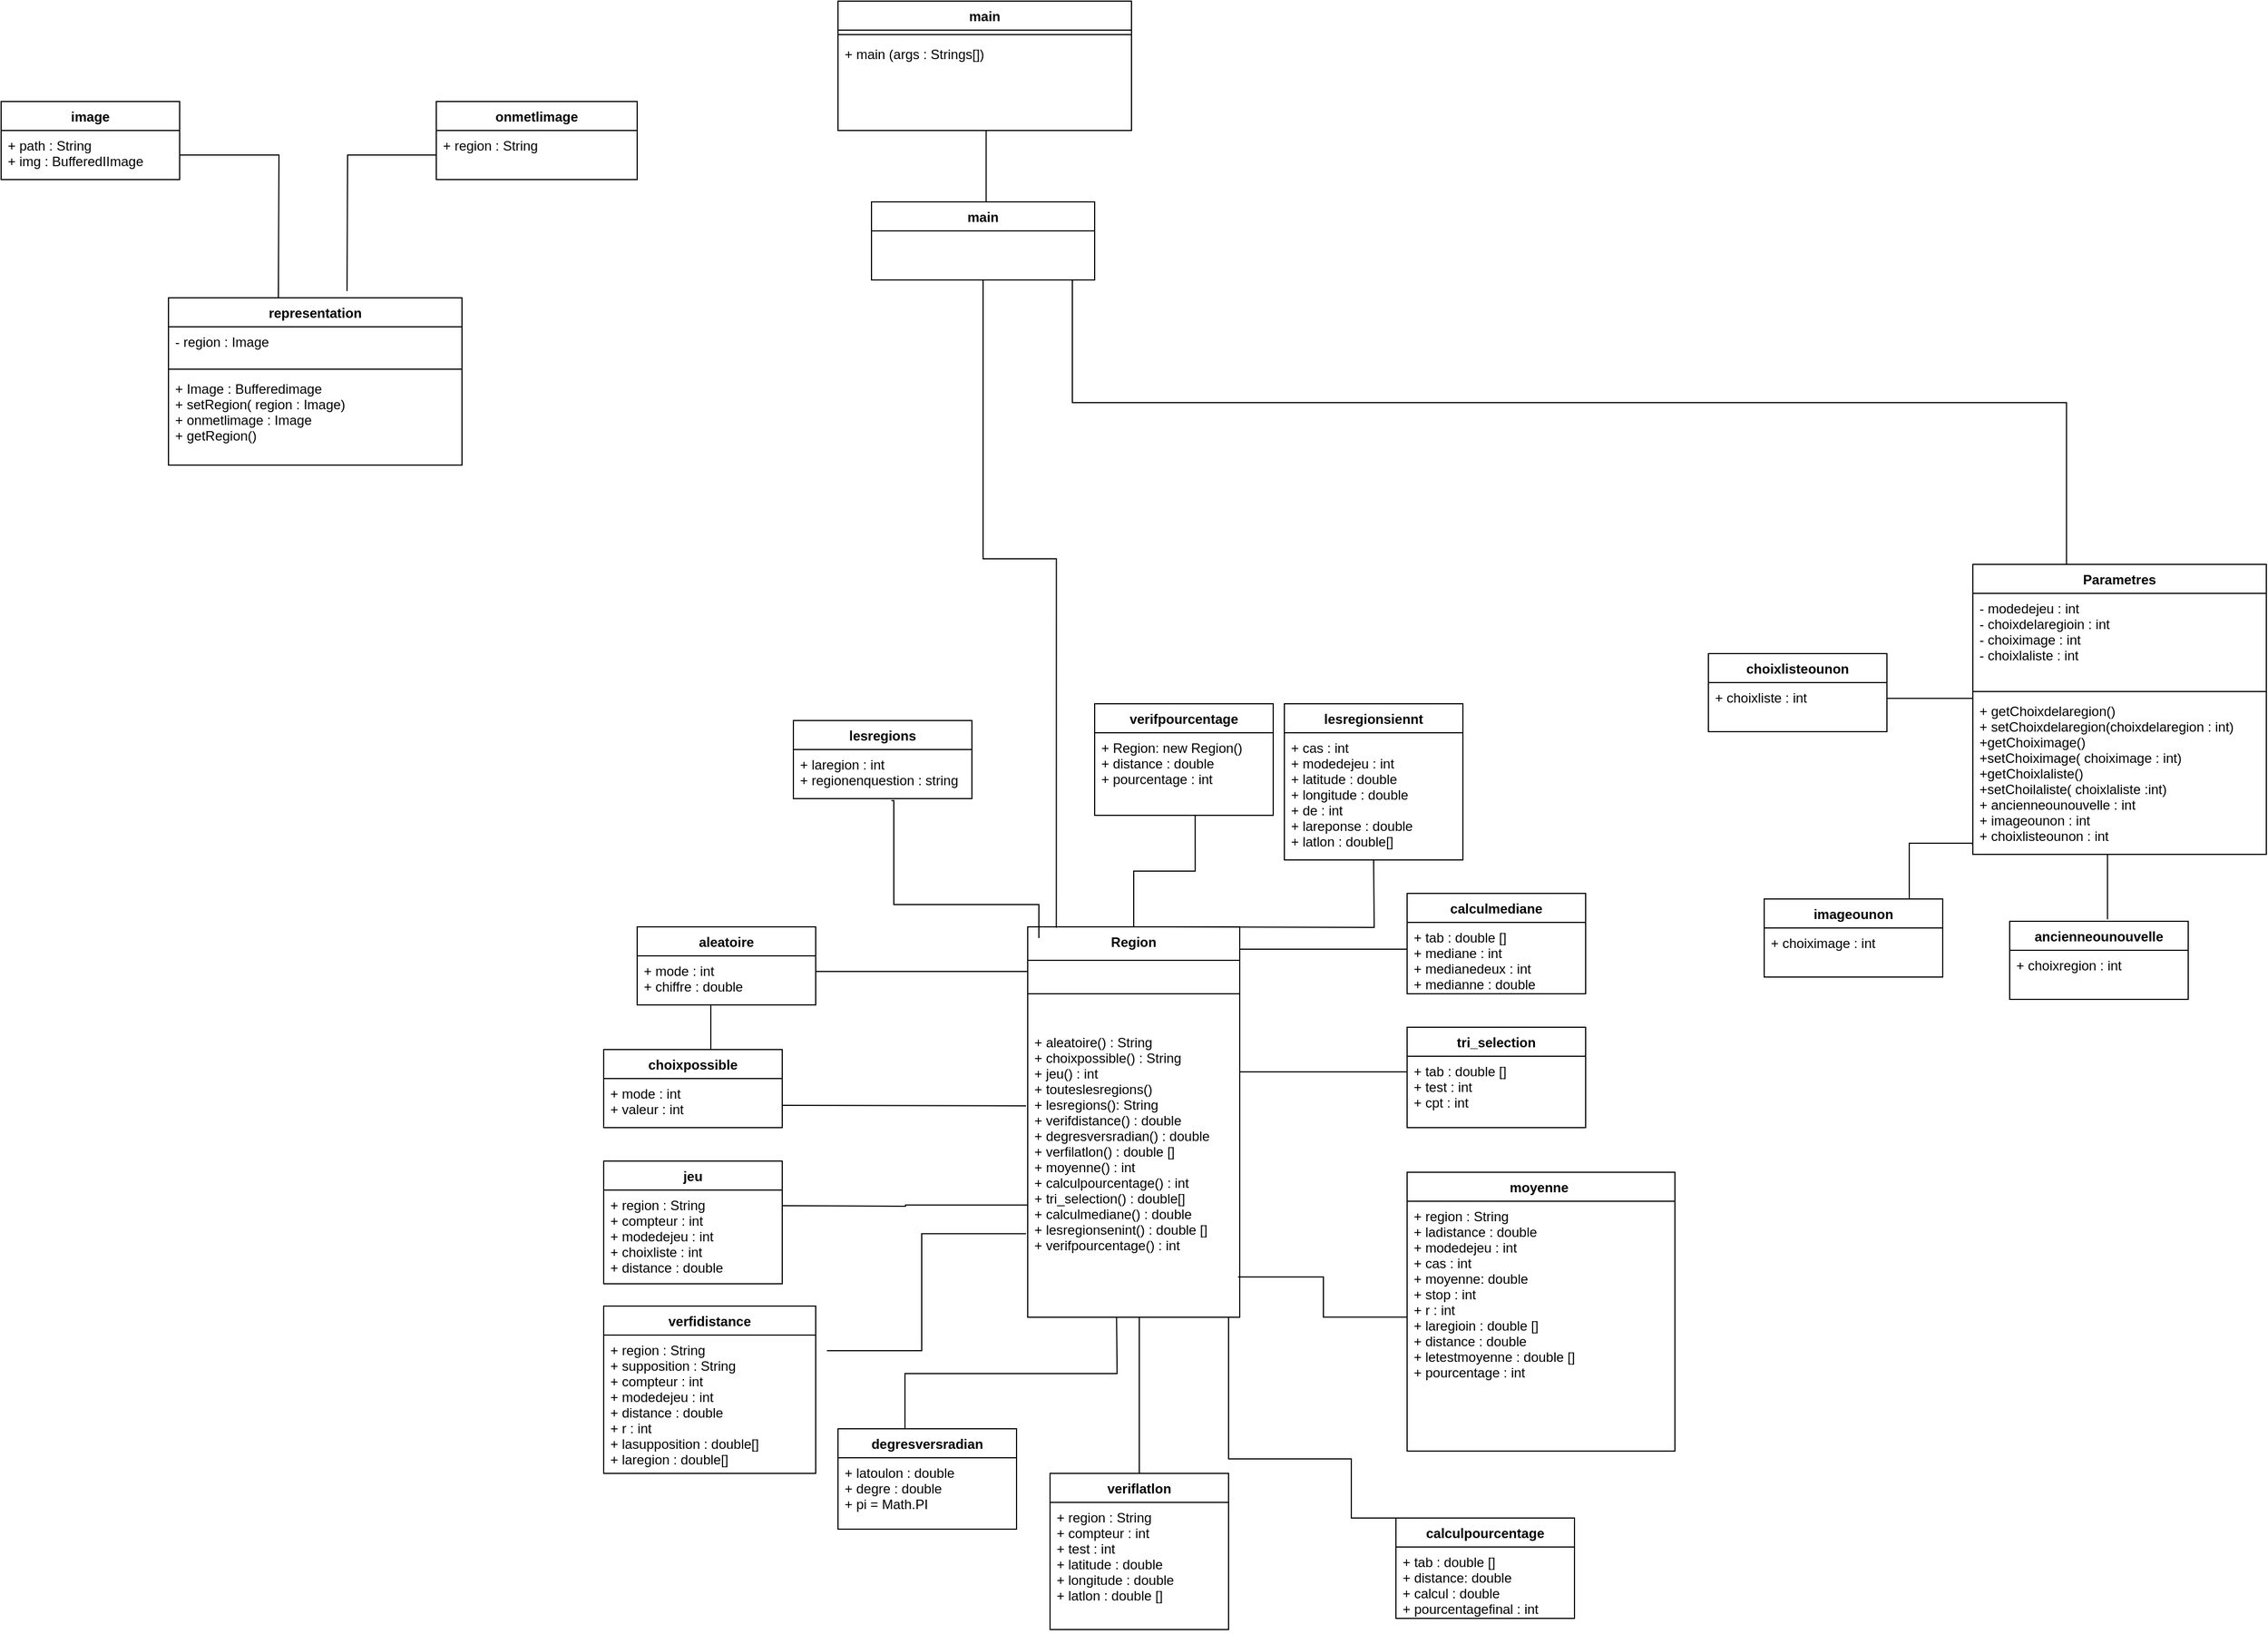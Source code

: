 <mxfile version="17.2.1" type="device"><diagram id="EODy-G1u0bHuAH88QIR3" name="Page-1"><mxGraphModel dx="3718" dy="2780" grid="1" gridSize="10" guides="1" tooltips="1" connect="1" arrows="1" fold="1" page="1" pageScale="1" pageWidth="827" pageHeight="1169" math="0" shadow="0"><root><mxCell id="0"/><mxCell id="1" parent="0"/><mxCell id="ho1G23NYBYycIT_ez6w3-9" value="Region" style="swimlane;fontStyle=1;align=center;verticalAlign=top;childLayout=stackLayout;horizontal=1;startSize=30;horizontalStack=0;resizeParent=1;resizeParentMax=0;resizeLast=0;collapsible=1;marginBottom=0;" vertex="1" parent="1"><mxGeometry x="140" y="20" width="190" height="350" as="geometry"/></mxCell><mxCell id="ho1G23NYBYycIT_ez6w3-11" value="" style="line;strokeWidth=1;fillColor=none;align=left;verticalAlign=middle;spacingTop=-1;spacingLeft=3;spacingRight=3;rotatable=0;labelPosition=right;points=[];portConstraint=eastwest;" vertex="1" parent="ho1G23NYBYycIT_ez6w3-9"><mxGeometry y="30" width="190" height="60" as="geometry"/></mxCell><mxCell id="ho1G23NYBYycIT_ez6w3-12" value="+ aleatoire() : String  &#10;+ choixpossible() : String &#10;+ jeu() : int&#10;+ touteslesregions()&#10;+ lesregions(): String &#10;+ verifdistance() : double&#10;+ degresversradian() : double&#10;+ verfilatlon() : double []&#10;+ moyenne() : int&#10;+ calculpourcentage() : int&#10;+ tri_selection() : double[]&#10;+ calculmediane() : double &#10;+ lesregionsenint() : double []&#10;+ verifpourcentage() : int&#10;&#10;&#10;&#10;" style="text;strokeColor=none;fillColor=none;align=left;verticalAlign=top;spacingLeft=4;spacingRight=4;overflow=hidden;rotatable=0;points=[[0,0.5],[1,0.5]];portConstraint=eastwest;" vertex="1" parent="ho1G23NYBYycIT_ez6w3-9"><mxGeometry y="90" width="190" height="260" as="geometry"/></mxCell><mxCell id="ho1G23NYBYycIT_ez6w3-13" value="aleatoire" style="swimlane;fontStyle=1;align=center;verticalAlign=top;childLayout=stackLayout;horizontal=1;startSize=26;horizontalStack=0;resizeParent=1;resizeParentMax=0;resizeLast=0;collapsible=1;marginBottom=0;" vertex="1" parent="1"><mxGeometry x="-210" y="20" width="160" height="70" as="geometry"/></mxCell><mxCell id="ho1G23NYBYycIT_ez6w3-14" value="+ mode : int&#10;+ chiffre : double&#10;&#10;" style="text;strokeColor=none;fillColor=none;align=left;verticalAlign=top;spacingLeft=4;spacingRight=4;overflow=hidden;rotatable=0;points=[[0,0.5],[1,0.5]];portConstraint=eastwest;" vertex="1" parent="ho1G23NYBYycIT_ez6w3-13"><mxGeometry y="26" width="160" height="44" as="geometry"/></mxCell><mxCell id="ho1G23NYBYycIT_ez6w3-25" value="choixpossible" style="swimlane;fontStyle=1;align=center;verticalAlign=top;childLayout=stackLayout;horizontal=1;startSize=26;horizontalStack=0;resizeParent=1;resizeParentMax=0;resizeLast=0;collapsible=1;marginBottom=0;" vertex="1" parent="1"><mxGeometry x="-240" y="130" width="160" height="70" as="geometry"/></mxCell><mxCell id="ho1G23NYBYycIT_ez6w3-26" value="+ mode : int&#10;+ valeur : int&#10;&#10;" style="text;strokeColor=none;fillColor=none;align=left;verticalAlign=top;spacingLeft=4;spacingRight=4;overflow=hidden;rotatable=0;points=[[0,0.5],[1,0.5]];portConstraint=eastwest;" vertex="1" parent="ho1G23NYBYycIT_ez6w3-25"><mxGeometry y="26" width="160" height="44" as="geometry"/></mxCell><mxCell id="ho1G23NYBYycIT_ez6w3-31" value="jeu" style="swimlane;fontStyle=1;align=center;verticalAlign=top;childLayout=stackLayout;horizontal=1;startSize=26;horizontalStack=0;resizeParent=1;resizeParentMax=0;resizeLast=0;collapsible=1;marginBottom=0;" vertex="1" parent="1"><mxGeometry x="-240" y="230" width="160" height="110" as="geometry"/></mxCell><mxCell id="ho1G23NYBYycIT_ez6w3-32" value="+ region : String &#10;+ compteur : int &#10;+ modedejeu : int &#10;+ choixliste : int&#10;+ distance : double&#10;" style="text;strokeColor=none;fillColor=none;align=left;verticalAlign=top;spacingLeft=4;spacingRight=4;overflow=hidden;rotatable=0;points=[[0,0.5],[1,0.5]];portConstraint=eastwest;" vertex="1" parent="ho1G23NYBYycIT_ez6w3-31"><mxGeometry y="26" width="160" height="84" as="geometry"/></mxCell><mxCell id="ho1G23NYBYycIT_ez6w3-35" value="verfidistance" style="swimlane;fontStyle=1;align=center;verticalAlign=top;childLayout=stackLayout;horizontal=1;startSize=26;horizontalStack=0;resizeParent=1;resizeParentMax=0;resizeLast=0;collapsible=1;marginBottom=0;" vertex="1" parent="1"><mxGeometry x="-240" y="360" width="190" height="150" as="geometry"/></mxCell><mxCell id="ho1G23NYBYycIT_ez6w3-36" value="+ region : String &#10;+ supposition : String &#10;+ compteur : int&#10;+ modedejeu : int&#10;+ distance : double &#10;+ r : int&#10;+ lasupposition : double[]&#10;+ laregion : double[] &#10;" style="text;strokeColor=none;fillColor=none;align=left;verticalAlign=top;spacingLeft=4;spacingRight=4;overflow=hidden;rotatable=0;points=[[0,0.5],[1,0.5]];portConstraint=eastwest;" vertex="1" parent="ho1G23NYBYycIT_ez6w3-35"><mxGeometry y="26" width="190" height="124" as="geometry"/></mxCell><mxCell id="ho1G23NYBYycIT_ez6w3-37" value="degresversradian" style="swimlane;fontStyle=1;align=center;verticalAlign=top;childLayout=stackLayout;horizontal=1;startSize=26;horizontalStack=0;resizeParent=1;resizeParentMax=0;resizeLast=0;collapsible=1;marginBottom=0;" vertex="1" parent="1"><mxGeometry x="-30" y="470" width="160" height="90" as="geometry"/></mxCell><mxCell id="ho1G23NYBYycIT_ez6w3-38" value="+ latoulon : double&#10;+ degre : double&#10;+ pi = Math.PI&#10;&#10;" style="text;strokeColor=none;fillColor=none;align=left;verticalAlign=top;spacingLeft=4;spacingRight=4;overflow=hidden;rotatable=0;points=[[0,0.5],[1,0.5]];portConstraint=eastwest;" vertex="1" parent="ho1G23NYBYycIT_ez6w3-37"><mxGeometry y="26" width="160" height="64" as="geometry"/></mxCell><mxCell id="ho1G23NYBYycIT_ez6w3-39" value="veriflatlon" style="swimlane;fontStyle=1;align=center;verticalAlign=top;childLayout=stackLayout;horizontal=1;startSize=26;horizontalStack=0;resizeParent=1;resizeParentMax=0;resizeLast=0;collapsible=1;marginBottom=0;" vertex="1" parent="1"><mxGeometry x="160" y="510" width="160" height="140" as="geometry"/></mxCell><mxCell id="ho1G23NYBYycIT_ez6w3-40" value="+ region : String &#10;+ compteur : int &#10;+ test : int&#10;+ latitude : double&#10;+ longitude : double&#10;+ latlon : double []&#10;&#10;" style="text;strokeColor=none;fillColor=none;align=left;verticalAlign=top;spacingLeft=4;spacingRight=4;overflow=hidden;rotatable=0;points=[[0,0.5],[1,0.5]];portConstraint=eastwest;" vertex="1" parent="ho1G23NYBYycIT_ez6w3-39"><mxGeometry y="26" width="160" height="114" as="geometry"/></mxCell><mxCell id="ho1G23NYBYycIT_ez6w3-41" value="moyenne " style="swimlane;fontStyle=1;align=center;verticalAlign=top;childLayout=stackLayout;horizontal=1;startSize=26;horizontalStack=0;resizeParent=1;resizeParentMax=0;resizeLast=0;collapsible=1;marginBottom=0;" vertex="1" parent="1"><mxGeometry x="480" y="240" width="240" height="250" as="geometry"/></mxCell><mxCell id="ho1G23NYBYycIT_ez6w3-42" value="+ region : String &#10;+ ladistance : double &#10;+ modedejeu : int&#10;+ cas : int&#10;+ moyenne: double&#10;+ stop : int &#10;+ r : int &#10;+ laregioin : double []&#10;+ distance : double &#10;+ letestmoyenne : double []&#10;+ pourcentage : int &#10; &#10;" style="text;strokeColor=none;fillColor=none;align=left;verticalAlign=top;spacingLeft=4;spacingRight=4;overflow=hidden;rotatable=0;points=[[0,0.5],[1,0.5]];portConstraint=eastwest;" vertex="1" parent="ho1G23NYBYycIT_ez6w3-41"><mxGeometry y="26" width="240" height="224" as="geometry"/></mxCell><mxCell id="ho1G23NYBYycIT_ez6w3-45" value="tri_selection" style="swimlane;fontStyle=1;align=center;verticalAlign=top;childLayout=stackLayout;horizontal=1;startSize=26;horizontalStack=0;resizeParent=1;resizeParentMax=0;resizeLast=0;collapsible=1;marginBottom=0;" vertex="1" parent="1"><mxGeometry x="480" y="110" width="160" height="90" as="geometry"/></mxCell><mxCell id="ho1G23NYBYycIT_ez6w3-46" value="+ tab : double [] &#10;+ test : int&#10;+ cpt : int&#10;&#10;" style="text;strokeColor=none;fillColor=none;align=left;verticalAlign=top;spacingLeft=4;spacingRight=4;overflow=hidden;rotatable=0;points=[[0,0.5],[1,0.5]];portConstraint=eastwest;" vertex="1" parent="ho1G23NYBYycIT_ez6w3-45"><mxGeometry y="26" width="160" height="64" as="geometry"/></mxCell><mxCell id="ho1G23NYBYycIT_ez6w3-47" value="calculmediane" style="swimlane;fontStyle=1;align=center;verticalAlign=top;childLayout=stackLayout;horizontal=1;startSize=26;horizontalStack=0;resizeParent=1;resizeParentMax=0;resizeLast=0;collapsible=1;marginBottom=0;" vertex="1" parent="1"><mxGeometry x="480" y="-10" width="160" height="90" as="geometry"/></mxCell><mxCell id="ho1G23NYBYycIT_ez6w3-48" value="+ tab : double [] &#10;+ mediane : int&#10;+ medianedeux : int&#10;+ medianne : double&#10;&#10;" style="text;strokeColor=none;fillColor=none;align=left;verticalAlign=top;spacingLeft=4;spacingRight=4;overflow=hidden;rotatable=0;points=[[0,0.5],[1,0.5]];portConstraint=eastwest;" vertex="1" parent="ho1G23NYBYycIT_ez6w3-47"><mxGeometry y="26" width="160" height="64" as="geometry"/></mxCell><mxCell id="ho1G23NYBYycIT_ez6w3-49" value="lesregionsiennt" style="swimlane;fontStyle=1;align=center;verticalAlign=top;childLayout=stackLayout;horizontal=1;startSize=26;horizontalStack=0;resizeParent=1;resizeParentMax=0;resizeLast=0;collapsible=1;marginBottom=0;" vertex="1" parent="1"><mxGeometry x="370" y="-180" width="160" height="140" as="geometry"/></mxCell><mxCell id="ho1G23NYBYycIT_ez6w3-50" value="+ cas : int&#10;+ modedejeu : int &#10;+ latitude : double&#10;+ longitude : double&#10;+ de : int &#10;+ lareponse : double&#10;+ latlon : double[]&#10;&#10;" style="text;strokeColor=none;fillColor=none;align=left;verticalAlign=top;spacingLeft=4;spacingRight=4;overflow=hidden;rotatable=0;points=[[0,0.5],[1,0.5]];portConstraint=eastwest;" vertex="1" parent="ho1G23NYBYycIT_ez6w3-49"><mxGeometry y="26" width="160" height="114" as="geometry"/></mxCell><mxCell id="ho1G23NYBYycIT_ez6w3-51" value="verifpourcentage" style="swimlane;fontStyle=1;align=center;verticalAlign=top;childLayout=stackLayout;horizontal=1;startSize=26;horizontalStack=0;resizeParent=1;resizeParentMax=0;resizeLast=0;collapsible=1;marginBottom=0;" vertex="1" parent="1"><mxGeometry x="200" y="-180" width="160" height="100" as="geometry"/></mxCell><mxCell id="ho1G23NYBYycIT_ez6w3-52" value="+ Region: new Region() &#10;+ distance : double&#10;+ pourcentage : int&#10;" style="text;strokeColor=none;fillColor=none;align=left;verticalAlign=top;spacingLeft=4;spacingRight=4;overflow=hidden;rotatable=0;points=[[0,0.5],[1,0.5]];portConstraint=eastwest;" vertex="1" parent="ho1G23NYBYycIT_ez6w3-51"><mxGeometry y="26" width="160" height="74" as="geometry"/></mxCell><mxCell id="ho1G23NYBYycIT_ez6w3-57" value="" style="endArrow=none;html=1;edgeStyle=orthogonalEdgeStyle;rounded=0;" edge="1" parent="1"><mxGeometry relative="1" as="geometry"><mxPoint x="-50" y="60" as="sourcePoint"/><mxPoint x="140" y="60" as="targetPoint"/></mxGeometry></mxCell><mxCell id="ho1G23NYBYycIT_ez6w3-60" value="" style="endArrow=none;html=1;edgeStyle=orthogonalEdgeStyle;rounded=0;entryX=-0.008;entryY=0.271;entryDx=0;entryDy=0;entryPerimeter=0;" edge="1" parent="1" target="ho1G23NYBYycIT_ez6w3-12"><mxGeometry relative="1" as="geometry"><mxPoint x="-80" y="180" as="sourcePoint"/><mxPoint x="110" y="180" as="targetPoint"/></mxGeometry></mxCell><mxCell id="ho1G23NYBYycIT_ez6w3-63" value="" style="endArrow=none;html=1;edgeStyle=orthogonalEdgeStyle;rounded=0;entryX=-0.002;entryY=0.613;entryDx=0;entryDy=0;entryPerimeter=0;" edge="1" parent="1" target="ho1G23NYBYycIT_ez6w3-12"><mxGeometry relative="1" as="geometry"><mxPoint x="-80" y="270" as="sourcePoint"/><mxPoint x="110" y="270" as="targetPoint"/></mxGeometry></mxCell><mxCell id="ho1G23NYBYycIT_ez6w3-66" value="" style="endArrow=none;html=1;edgeStyle=orthogonalEdgeStyle;rounded=0;entryX=-0.008;entryY=0.712;entryDx=0;entryDy=0;entryPerimeter=0;exitX=1.053;exitY=0.113;exitDx=0;exitDy=0;exitPerimeter=0;" edge="1" parent="1" source="ho1G23NYBYycIT_ez6w3-36" target="ho1G23NYBYycIT_ez6w3-12"><mxGeometry relative="1" as="geometry"><mxPoint x="-70" y="280" as="sourcePoint"/><mxPoint x="149.62" y="279.38" as="targetPoint"/></mxGeometry></mxCell><mxCell id="ho1G23NYBYycIT_ez6w3-69" value="" style="endArrow=none;html=1;edgeStyle=orthogonalEdgeStyle;rounded=0;entryX=-0.002;entryY=0.613;entryDx=0;entryDy=0;entryPerimeter=0;exitX=0.375;exitY=0;exitDx=0;exitDy=0;exitPerimeter=0;" edge="1" parent="1" source="ho1G23NYBYycIT_ez6w3-37"><mxGeometry relative="1" as="geometry"><mxPoint x="30" y="450" as="sourcePoint"/><mxPoint x="219.62" y="370.0" as="targetPoint"/></mxGeometry></mxCell><mxCell id="ho1G23NYBYycIT_ez6w3-72" value="" style="endArrow=none;html=1;edgeStyle=orthogonalEdgeStyle;rounded=0;entryX=0.775;entryY=1.011;entryDx=0;entryDy=0;entryPerimeter=0;exitX=0.5;exitY=0;exitDx=0;exitDy=0;" edge="1" parent="1" source="ho1G23NYBYycIT_ez6w3-39"><mxGeometry relative="1" as="geometry"><mxPoint x="110" y="467.14" as="sourcePoint"/><mxPoint x="267.25" y="370.0" as="targetPoint"/><Array as="points"><mxPoint x="240" y="497.14"/><mxPoint x="240" y="370.14"/></Array></mxGeometry></mxCell><mxCell id="ho1G23NYBYycIT_ez6w3-73" value="" style="endArrow=none;html=1;edgeStyle=orthogonalEdgeStyle;rounded=0;entryX=0;entryY=0.464;entryDx=0;entryDy=0;entryPerimeter=0;exitX=0.992;exitY=0.861;exitDx=0;exitDy=0;exitPerimeter=0;" edge="1" parent="1" source="ho1G23NYBYycIT_ez6w3-12" target="ho1G23NYBYycIT_ez6w3-42"><mxGeometry relative="1" as="geometry"><mxPoint x="260" y="480" as="sourcePoint"/><mxPoint x="449.62" y="380" as="targetPoint"/></mxGeometry></mxCell><mxCell id="ho1G23NYBYycIT_ez6w3-78" value="" style="endArrow=none;html=1;edgeStyle=orthogonalEdgeStyle;rounded=0;" edge="1" parent="1"><mxGeometry relative="1" as="geometry"><mxPoint x="330" y="150" as="sourcePoint"/><mxPoint x="480" y="150" as="targetPoint"/></mxGeometry></mxCell><mxCell id="ho1G23NYBYycIT_ez6w3-80" value="" style="endArrow=none;html=1;edgeStyle=orthogonalEdgeStyle;rounded=0;" edge="1" parent="1"><mxGeometry relative="1" as="geometry"><mxPoint x="330" y="40" as="sourcePoint"/><mxPoint x="480" y="40" as="targetPoint"/><Array as="points"><mxPoint x="370" y="40"/><mxPoint x="370" y="40"/></Array></mxGeometry></mxCell><mxCell id="ho1G23NYBYycIT_ez6w3-82" value="" style="endArrow=none;html=1;edgeStyle=orthogonalEdgeStyle;rounded=0;exitX=0.375;exitY=0;exitDx=0;exitDy=0;exitPerimeter=0;" edge="1" parent="1"><mxGeometry relative="1" as="geometry"><mxPoint x="260" y="20" as="sourcePoint"/><mxPoint x="450" y="-40" as="targetPoint"/></mxGeometry></mxCell><mxCell id="ho1G23NYBYycIT_ez6w3-84" value="" style="endArrow=none;html=1;edgeStyle=orthogonalEdgeStyle;rounded=0;entryX=0.563;entryY=1;entryDx=0;entryDy=0;entryPerimeter=0;exitX=0.5;exitY=0;exitDx=0;exitDy=0;" edge="1" parent="1" source="ho1G23NYBYycIT_ez6w3-9" target="ho1G23NYBYycIT_ez6w3-52"><mxGeometry relative="1" as="geometry"><mxPoint x="235.19" y="-10" as="sourcePoint"/><mxPoint x="264.81" y="-140" as="targetPoint"/></mxGeometry></mxCell><mxCell id="ho1G23NYBYycIT_ez6w3-86" value="" style="endArrow=none;html=1;edgeStyle=orthogonalEdgeStyle;rounded=0;" edge="1" parent="1"><mxGeometry relative="1" as="geometry"><mxPoint x="-144" y="130" as="sourcePoint"/><mxPoint x="-144" y="90" as="targetPoint"/><Array as="points"><mxPoint x="-144" y="90"/></Array></mxGeometry></mxCell><mxCell id="ho1G23NYBYycIT_ez6w3-91" value="Parametres" style="swimlane;fontStyle=1;align=center;verticalAlign=top;childLayout=stackLayout;horizontal=1;startSize=26;horizontalStack=0;resizeParent=1;resizeParentMax=0;resizeLast=0;collapsible=1;marginBottom=0;" vertex="1" parent="1"><mxGeometry x="987" y="-305" width="263" height="260" as="geometry"/></mxCell><mxCell id="ho1G23NYBYycIT_ez6w3-92" value="- modedejeu : int&#10;- choixdelaregioin : int &#10;- choiximage : int &#10;- choixlaliste : int&#10;" style="text;strokeColor=none;fillColor=none;align=left;verticalAlign=top;spacingLeft=4;spacingRight=4;overflow=hidden;rotatable=0;points=[[0,0.5],[1,0.5]];portConstraint=eastwest;" vertex="1" parent="ho1G23NYBYycIT_ez6w3-91"><mxGeometry y="26" width="263" height="84" as="geometry"/></mxCell><mxCell id="ho1G23NYBYycIT_ez6w3-93" value="" style="line;strokeWidth=1;fillColor=none;align=left;verticalAlign=middle;spacingTop=-1;spacingLeft=3;spacingRight=3;rotatable=0;labelPosition=right;points=[];portConstraint=eastwest;" vertex="1" parent="ho1G23NYBYycIT_ez6w3-91"><mxGeometry y="110" width="263" height="8" as="geometry"/></mxCell><mxCell id="ho1G23NYBYycIT_ez6w3-94" value="+ getChoixdelaregion()&#10;+ setChoixdelaregion(choixdelaregion : int)&#10;+getChoiximage() &#10;+setChoiximage( choiximage : int)&#10;+getChoixlaliste()&#10;+setChoilaliste( choixlaliste :int)&#10;+ ancienneounouvelle : int &#10;+ imageounon : int &#10;+ choixlisteounon : int&#10;&#10;" style="text;strokeColor=none;fillColor=none;align=left;verticalAlign=top;spacingLeft=4;spacingRight=4;overflow=hidden;rotatable=0;points=[[0,0.5],[1,0.5]];portConstraint=eastwest;" vertex="1" parent="ho1G23NYBYycIT_ez6w3-91"><mxGeometry y="118" width="263" height="142" as="geometry"/></mxCell><mxCell id="ho1G23NYBYycIT_ez6w3-95" value="ancienneounouvelle" style="swimlane;fontStyle=1;align=center;verticalAlign=top;childLayout=stackLayout;horizontal=1;startSize=26;horizontalStack=0;resizeParent=1;resizeParentMax=0;resizeLast=0;collapsible=1;marginBottom=0;" vertex="1" parent="1"><mxGeometry x="1020" y="15" width="160" height="70" as="geometry"/></mxCell><mxCell id="ho1G23NYBYycIT_ez6w3-96" value="+ choixregion : int&#10;" style="text;strokeColor=none;fillColor=none;align=left;verticalAlign=top;spacingLeft=4;spacingRight=4;overflow=hidden;rotatable=0;points=[[0,0.5],[1,0.5]];portConstraint=eastwest;" vertex="1" parent="ho1G23NYBYycIT_ez6w3-95"><mxGeometry y="26" width="160" height="44" as="geometry"/></mxCell><mxCell id="ho1G23NYBYycIT_ez6w3-100" value="imageounon" style="swimlane;fontStyle=1;align=center;verticalAlign=top;childLayout=stackLayout;horizontal=1;startSize=26;horizontalStack=0;resizeParent=1;resizeParentMax=0;resizeLast=0;collapsible=1;marginBottom=0;" vertex="1" parent="1"><mxGeometry x="800" y="-5" width="160" height="70" as="geometry"/></mxCell><mxCell id="ho1G23NYBYycIT_ez6w3-101" value="+ choiximage : int&#10;" style="text;strokeColor=none;fillColor=none;align=left;verticalAlign=top;spacingLeft=4;spacingRight=4;overflow=hidden;rotatable=0;points=[[0,0.5],[1,0.5]];portConstraint=eastwest;" vertex="1" parent="ho1G23NYBYycIT_ez6w3-100"><mxGeometry y="26" width="160" height="44" as="geometry"/></mxCell><mxCell id="ho1G23NYBYycIT_ez6w3-102" value="" style="endArrow=none;html=1;edgeStyle=orthogonalEdgeStyle;rounded=0;exitX=0.548;exitY=-0.025;exitDx=0;exitDy=0;exitPerimeter=0;" edge="1" parent="1" source="ho1G23NYBYycIT_ez6w3-95"><mxGeometry relative="1" as="geometry"><mxPoint x="1108" y="5" as="sourcePoint"/><mxPoint x="1108" y="-45" as="targetPoint"/><Array as="points"><mxPoint x="1108" y="-45"/></Array></mxGeometry></mxCell><mxCell id="ho1G23NYBYycIT_ez6w3-103" value="choixlisteounon" style="swimlane;fontStyle=1;align=center;verticalAlign=top;childLayout=stackLayout;horizontal=1;startSize=26;horizontalStack=0;resizeParent=1;resizeParentMax=0;resizeLast=0;collapsible=1;marginBottom=0;" vertex="1" parent="1"><mxGeometry x="750" y="-225" width="160" height="70" as="geometry"/></mxCell><mxCell id="ho1G23NYBYycIT_ez6w3-104" value="+ choixliste : int&#10;" style="text;strokeColor=none;fillColor=none;align=left;verticalAlign=top;spacingLeft=4;spacingRight=4;overflow=hidden;rotatable=0;points=[[0,0.5],[1,0.5]];portConstraint=eastwest;" vertex="1" parent="ho1G23NYBYycIT_ez6w3-103"><mxGeometry y="26" width="160" height="44" as="geometry"/></mxCell><mxCell id="ho1G23NYBYycIT_ez6w3-107" value="" style="endArrow=none;html=1;edgeStyle=orthogonalEdgeStyle;rounded=0;entryX=-0.001;entryY=0.943;entryDx=0;entryDy=0;entryPerimeter=0;" edge="1" parent="1" target="ho1G23NYBYycIT_ez6w3-94"><mxGeometry relative="1" as="geometry"><mxPoint x="930" y="-5" as="sourcePoint"/><mxPoint x="930" y="-55" as="targetPoint"/><Array as="points"><mxPoint x="930" y="-55"/><mxPoint x="987" y="-55"/></Array></mxGeometry></mxCell><mxCell id="ho1G23NYBYycIT_ez6w3-108" value="" style="endArrow=none;html=1;edgeStyle=orthogonalEdgeStyle;rounded=0;entryX=-0.001;entryY=0.943;entryDx=0;entryDy=0;entryPerimeter=0;exitX=1.002;exitY=0.32;exitDx=0;exitDy=0;exitPerimeter=0;" edge="1" parent="1" source="ho1G23NYBYycIT_ez6w3-104"><mxGeometry relative="1" as="geometry"><mxPoint x="930.26" y="-135" as="sourcePoint"/><mxPoint x="986.997" y="-183.094" as="targetPoint"/><Array as="points"><mxPoint x="987" y="-185"/></Array></mxGeometry></mxCell><mxCell id="ho1G23NYBYycIT_ez6w3-111" value="lesregions" style="swimlane;fontStyle=1;align=center;verticalAlign=top;childLayout=stackLayout;horizontal=1;startSize=26;horizontalStack=0;resizeParent=1;resizeParentMax=0;resizeLast=0;collapsible=1;marginBottom=0;" vertex="1" parent="1"><mxGeometry x="-70" y="-165" width="160" height="70" as="geometry"/></mxCell><mxCell id="ho1G23NYBYycIT_ez6w3-112" value="+ laregion : int&#10;+ regionenquestion : string&#10;&#10;" style="text;strokeColor=none;fillColor=none;align=left;verticalAlign=top;spacingLeft=4;spacingRight=4;overflow=hidden;rotatable=0;points=[[0,0.5],[1,0.5]];portConstraint=eastwest;" vertex="1" parent="ho1G23NYBYycIT_ez6w3-111"><mxGeometry y="26" width="160" height="44" as="geometry"/></mxCell><mxCell id="ho1G23NYBYycIT_ez6w3-113" value="" style="endArrow=none;html=1;edgeStyle=orthogonalEdgeStyle;rounded=0;exitX=0.549;exitY=1.039;exitDx=0;exitDy=0;exitPerimeter=0;" edge="1" parent="1" source="ho1G23NYBYycIT_ez6w3-112"><mxGeometry relative="1" as="geometry"><mxPoint x="-40" y="30" as="sourcePoint"/><mxPoint x="150" y="30" as="targetPoint"/><Array as="points"><mxPoint x="20" y="-93"/><mxPoint x="20"/><mxPoint x="150"/></Array></mxGeometry></mxCell><mxCell id="ho1G23NYBYycIT_ez6w3-114" value="calculpourcentage" style="swimlane;fontStyle=1;align=center;verticalAlign=top;childLayout=stackLayout;horizontal=1;startSize=26;horizontalStack=0;resizeParent=1;resizeParentMax=0;resizeLast=0;collapsible=1;marginBottom=0;" vertex="1" parent="1"><mxGeometry x="470" y="550" width="160" height="90" as="geometry"/></mxCell><mxCell id="ho1G23NYBYycIT_ez6w3-115" value="+ tab : double []&#10;+ distance: double&#10;+ calcul : double&#10;+ pourcentagefinal : int&#10;&#10;" style="text;strokeColor=none;fillColor=none;align=left;verticalAlign=top;spacingLeft=4;spacingRight=4;overflow=hidden;rotatable=0;points=[[0,0.5],[1,0.5]];portConstraint=eastwest;" vertex="1" parent="ho1G23NYBYycIT_ez6w3-114"><mxGeometry y="26" width="160" height="64" as="geometry"/></mxCell><mxCell id="ho1G23NYBYycIT_ez6w3-116" value="" style="endArrow=none;html=1;edgeStyle=orthogonalEdgeStyle;rounded=0;exitX=0.25;exitY=0;exitDx=0;exitDy=0;" edge="1" parent="1" source="ho1G23NYBYycIT_ez6w3-114"><mxGeometry relative="1" as="geometry"><mxPoint x="440" y="610" as="sourcePoint"/><mxPoint x="320" y="370" as="targetPoint"/><Array as="points"><mxPoint x="430" y="497"/><mxPoint x="320" y="497"/></Array></mxGeometry></mxCell><mxCell id="ho1G23NYBYycIT_ez6w3-117" value="representation" style="swimlane;fontStyle=1;align=center;verticalAlign=top;childLayout=stackLayout;horizontal=1;startSize=26;horizontalStack=0;resizeParent=1;resizeParentMax=0;resizeLast=0;collapsible=1;marginBottom=0;" vertex="1" parent="1"><mxGeometry x="-630" y="-544" width="263" height="150" as="geometry"/></mxCell><mxCell id="ho1G23NYBYycIT_ez6w3-118" value="- region : Image" style="text;strokeColor=none;fillColor=none;align=left;verticalAlign=top;spacingLeft=4;spacingRight=4;overflow=hidden;rotatable=0;points=[[0,0.5],[1,0.5]];portConstraint=eastwest;" vertex="1" parent="ho1G23NYBYycIT_ez6w3-117"><mxGeometry y="26" width="263" height="34" as="geometry"/></mxCell><mxCell id="ho1G23NYBYycIT_ez6w3-119" value="" style="line;strokeWidth=1;fillColor=none;align=left;verticalAlign=middle;spacingTop=-1;spacingLeft=3;spacingRight=3;rotatable=0;labelPosition=right;points=[];portConstraint=eastwest;" vertex="1" parent="ho1G23NYBYycIT_ez6w3-117"><mxGeometry y="60" width="263" height="8" as="geometry"/></mxCell><mxCell id="ho1G23NYBYycIT_ez6w3-120" value="+ Image : Bufferedimage&#10;+ setRegion( region : Image)&#10;+ onmetlimage : Image &#10;+ getRegion()&#10;&#10;" style="text;strokeColor=none;fillColor=none;align=left;verticalAlign=top;spacingLeft=4;spacingRight=4;overflow=hidden;rotatable=0;points=[[0,0.5],[1,0.5]];portConstraint=eastwest;" vertex="1" parent="ho1G23NYBYycIT_ez6w3-117"><mxGeometry y="68" width="263" height="82" as="geometry"/></mxCell><mxCell id="ho1G23NYBYycIT_ez6w3-121" value="image" style="swimlane;fontStyle=1;align=center;verticalAlign=top;childLayout=stackLayout;horizontal=1;startSize=26;horizontalStack=0;resizeParent=1;resizeParentMax=0;resizeLast=0;collapsible=1;marginBottom=0;" vertex="1" parent="1"><mxGeometry x="-780" y="-720" width="160" height="70" as="geometry"/></mxCell><mxCell id="ho1G23NYBYycIT_ez6w3-122" value="+ path : String&#10;+ img : BufferedIImage&#10; &#10;" style="text;strokeColor=none;fillColor=none;align=left;verticalAlign=top;spacingLeft=4;spacingRight=4;overflow=hidden;rotatable=0;points=[[0,0.5],[1,0.5]];portConstraint=eastwest;" vertex="1" parent="ho1G23NYBYycIT_ez6w3-121"><mxGeometry y="26" width="160" height="44" as="geometry"/></mxCell><mxCell id="ho1G23NYBYycIT_ez6w3-123" value="onmetlimage" style="swimlane;fontStyle=1;align=center;verticalAlign=top;childLayout=stackLayout;horizontal=1;startSize=26;horizontalStack=0;resizeParent=1;resizeParentMax=0;resizeLast=0;collapsible=1;marginBottom=0;" vertex="1" parent="1"><mxGeometry x="-390" y="-720" width="180" height="70" as="geometry"/></mxCell><mxCell id="ho1G23NYBYycIT_ez6w3-124" value="+ region : String&#10;&#10; &#10;" style="text;strokeColor=none;fillColor=none;align=left;verticalAlign=top;spacingLeft=4;spacingRight=4;overflow=hidden;rotatable=0;points=[[0,0.5],[1,0.5]];portConstraint=eastwest;" vertex="1" parent="ho1G23NYBYycIT_ez6w3-123"><mxGeometry y="26" width="180" height="44" as="geometry"/></mxCell><mxCell id="ho1G23NYBYycIT_ez6w3-126" value="" style="endArrow=none;html=1;edgeStyle=orthogonalEdgeStyle;rounded=0;" edge="1" parent="1" target="ho1G23NYBYycIT_ez6w3-124"><mxGeometry relative="1" as="geometry"><mxPoint x="-470" y="-550" as="sourcePoint"/><mxPoint x="-251.52" y="-580.04" as="targetPoint"/></mxGeometry></mxCell><mxCell id="ho1G23NYBYycIT_ez6w3-127" value="" style="endArrow=none;html=1;edgeStyle=orthogonalEdgeStyle;rounded=0;entryX=-0.008;entryY=0.271;entryDx=0;entryDy=0;entryPerimeter=0;exitX=1;exitY=0.5;exitDx=0;exitDy=0;" edge="1" parent="1" source="ho1G23NYBYycIT_ez6w3-122"><mxGeometry relative="1" as="geometry"><mxPoint x="-750" y="-544.5" as="sourcePoint"/><mxPoint x="-531.52" y="-544.04" as="targetPoint"/></mxGeometry></mxCell><mxCell id="ho1G23NYBYycIT_ez6w3-128" value="main" style="swimlane;fontStyle=1;align=center;verticalAlign=top;childLayout=stackLayout;horizontal=1;startSize=26;horizontalStack=0;resizeParent=1;resizeParentMax=0;resizeLast=0;collapsible=1;marginBottom=0;" vertex="1" parent="1"><mxGeometry x="-30" y="-810" width="263" height="116" as="geometry"/></mxCell><mxCell id="ho1G23NYBYycIT_ez6w3-130" value="" style="line;strokeWidth=1;fillColor=none;align=left;verticalAlign=middle;spacingTop=-1;spacingLeft=3;spacingRight=3;rotatable=0;labelPosition=right;points=[];portConstraint=eastwest;" vertex="1" parent="ho1G23NYBYycIT_ez6w3-128"><mxGeometry y="26" width="263" height="8" as="geometry"/></mxCell><mxCell id="ho1G23NYBYycIT_ez6w3-131" value="+ main (args : Strings[]) " style="text;strokeColor=none;fillColor=none;align=left;verticalAlign=top;spacingLeft=4;spacingRight=4;overflow=hidden;rotatable=0;points=[[0,0.5],[1,0.5]];portConstraint=eastwest;" vertex="1" parent="ho1G23NYBYycIT_ez6w3-128"><mxGeometry y="34" width="263" height="82" as="geometry"/></mxCell><mxCell id="ho1G23NYBYycIT_ez6w3-132" value="main" style="swimlane;fontStyle=1;align=center;verticalAlign=top;childLayout=stackLayout;horizontal=1;startSize=26;horizontalStack=0;resizeParent=1;resizeParentMax=0;resizeLast=0;collapsible=1;marginBottom=0;" vertex="1" parent="1"><mxGeometry y="-630" width="200" height="70" as="geometry"/></mxCell><mxCell id="ho1G23NYBYycIT_ez6w3-135" value="" style="endArrow=none;html=1;edgeStyle=orthogonalEdgeStyle;rounded=0;entryX=0.775;entryY=1.011;entryDx=0;entryDy=0;entryPerimeter=0;" edge="1" parent="1"><mxGeometry relative="1" as="geometry"><mxPoint x="110" y="-630" as="sourcePoint"/><mxPoint x="130" y="-694" as="targetPoint"/><Array as="points"><mxPoint x="102.75" y="-694"/></Array></mxGeometry></mxCell><mxCell id="ho1G23NYBYycIT_ez6w3-136" value="" style="endArrow=none;html=1;edgeStyle=orthogonalEdgeStyle;rounded=0;exitX=1;exitY=1;exitDx=0;exitDy=0;entryX=0.319;entryY=0.002;entryDx=0;entryDy=0;entryPerimeter=0;" edge="1" parent="1" source="ho1G23NYBYycIT_ez6w3-132" target="ho1G23NYBYycIT_ez6w3-91"><mxGeometry relative="1" as="geometry"><mxPoint x="360" y="-450" as="sourcePoint"/><mxPoint x="1070" y="-320" as="targetPoint"/><Array as="points"><mxPoint x="180" y="-450"/><mxPoint x="1071" y="-450"/></Array></mxGeometry></mxCell><mxCell id="ho1G23NYBYycIT_ez6w3-137" value="" style="endArrow=none;html=1;edgeStyle=orthogonalEdgeStyle;rounded=0;entryX=0.775;entryY=1.011;entryDx=0;entryDy=0;entryPerimeter=0;exitX=0.135;exitY=0.002;exitDx=0;exitDy=0;exitPerimeter=0;" edge="1" parent="1" source="ho1G23NYBYycIT_ez6w3-9"><mxGeometry relative="1" as="geometry"><mxPoint x="160" y="10" as="sourcePoint"/><mxPoint x="170.0" y="-560" as="targetPoint"/><Array as="points"><mxPoint x="166" y="-310"/><mxPoint x="100" y="-310"/><mxPoint x="100" y="-560"/></Array></mxGeometry></mxCell></root></mxGraphModel></diagram></mxfile>